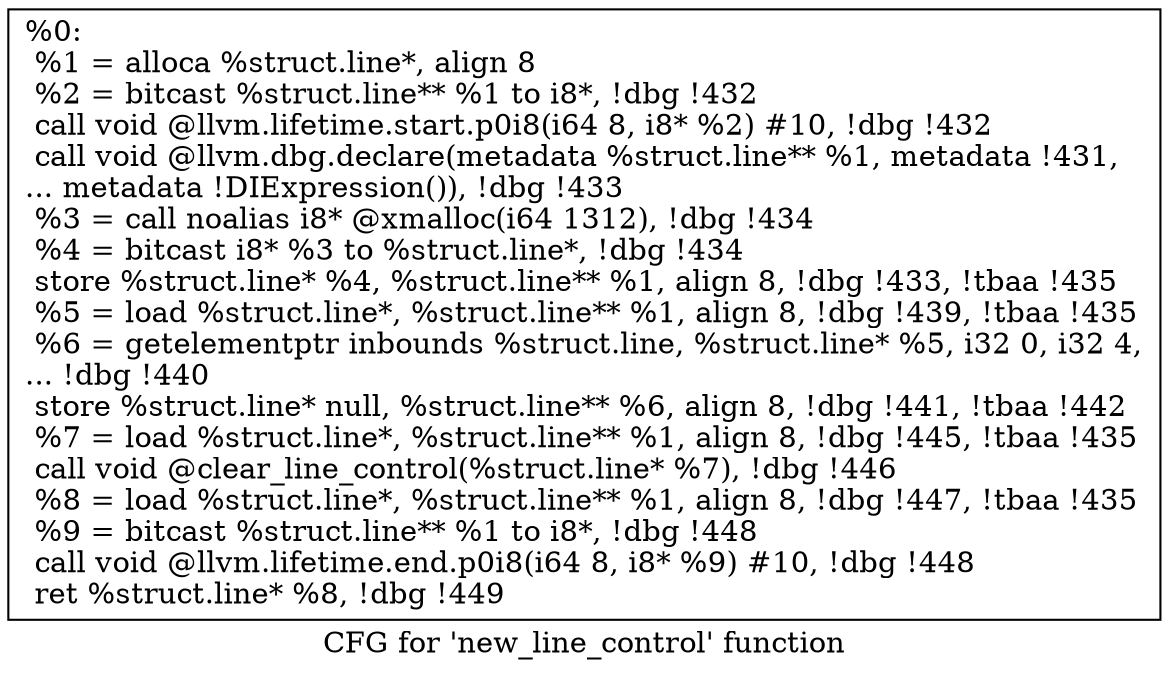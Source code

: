 digraph "CFG for 'new_line_control' function" {
	label="CFG for 'new_line_control' function";

	Node0x23beed0 [shape=record,label="{%0:\l  %1 = alloca %struct.line*, align 8\l  %2 = bitcast %struct.line** %1 to i8*, !dbg !432\l  call void @llvm.lifetime.start.p0i8(i64 8, i8* %2) #10, !dbg !432\l  call void @llvm.dbg.declare(metadata %struct.line** %1, metadata !431,\l... metadata !DIExpression()), !dbg !433\l  %3 = call noalias i8* @xmalloc(i64 1312), !dbg !434\l  %4 = bitcast i8* %3 to %struct.line*, !dbg !434\l  store %struct.line* %4, %struct.line** %1, align 8, !dbg !433, !tbaa !435\l  %5 = load %struct.line*, %struct.line** %1, align 8, !dbg !439, !tbaa !435\l  %6 = getelementptr inbounds %struct.line, %struct.line* %5, i32 0, i32 4,\l... !dbg !440\l  store %struct.line* null, %struct.line** %6, align 8, !dbg !441, !tbaa !442\l  %7 = load %struct.line*, %struct.line** %1, align 8, !dbg !445, !tbaa !435\l  call void @clear_line_control(%struct.line* %7), !dbg !446\l  %8 = load %struct.line*, %struct.line** %1, align 8, !dbg !447, !tbaa !435\l  %9 = bitcast %struct.line** %1 to i8*, !dbg !448\l  call void @llvm.lifetime.end.p0i8(i64 8, i8* %9) #10, !dbg !448\l  ret %struct.line* %8, !dbg !449\l}"];
}
